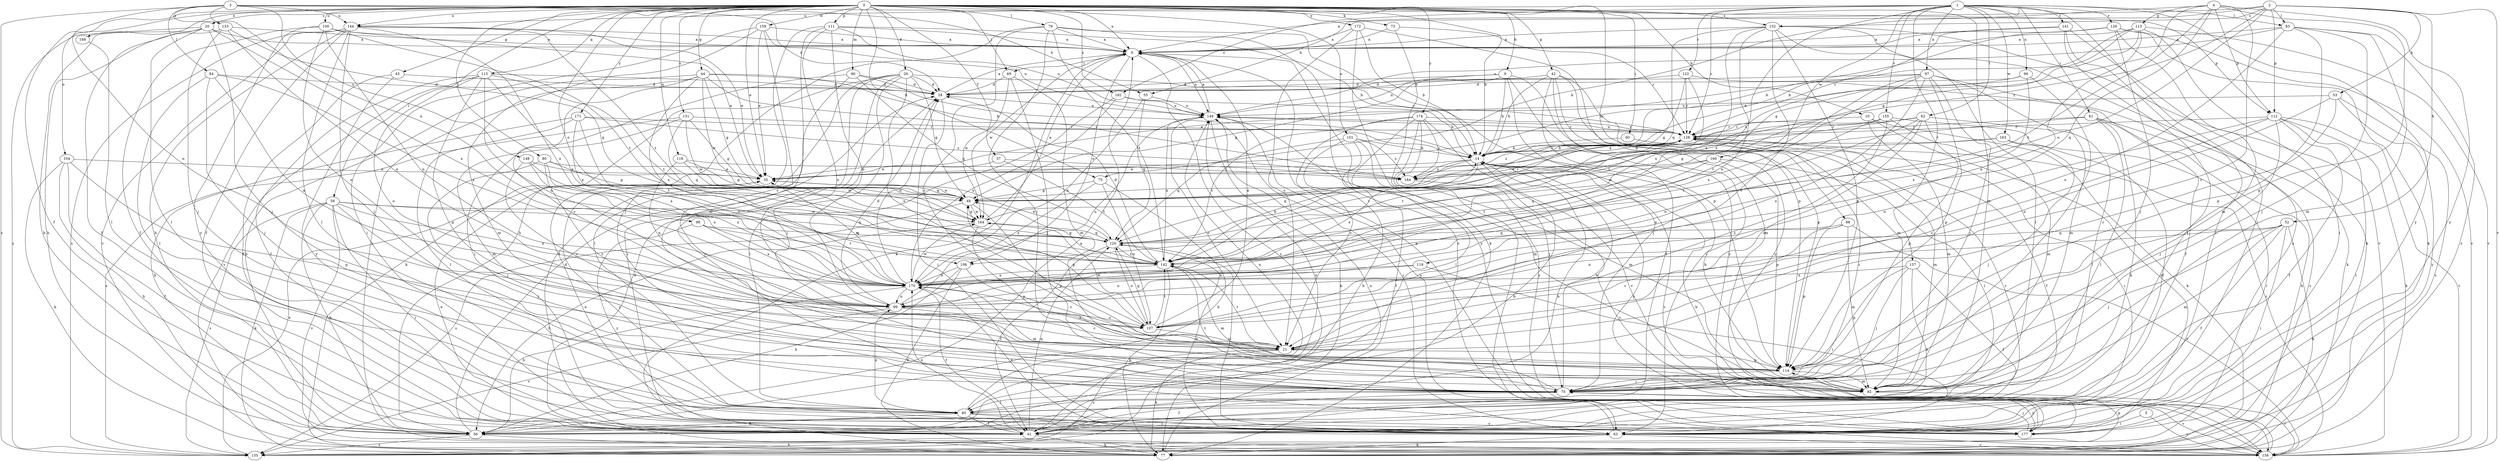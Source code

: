 strict digraph  {
0;
1;
2;
3;
4;
5;
6;
9;
10;
14;
20;
21;
26;
28;
35;
37;
41;
42;
44;
45;
48;
52;
53;
55;
56;
58;
60;
61;
62;
63;
69;
70;
73;
75;
77;
79;
80;
83;
84;
85;
88;
90;
92;
96;
97;
98;
99;
100;
101;
104;
106;
107;
111;
112;
113;
114;
115;
118;
119;
120;
122;
126;
128;
131;
132;
133;
135;
137;
141;
142;
144;
148;
149;
155;
156;
159;
160;
163;
164;
168;
170;
171;
172;
174;
177;
182;
184;
0 -> 6  [label=a];
0 -> 9  [label=b];
0 -> 10  [label=b];
0 -> 14  [label=b];
0 -> 20  [label=c];
0 -> 26  [label=d];
0 -> 35  [label=e];
0 -> 37  [label=f];
0 -> 41  [label=f];
0 -> 42  [label=g];
0 -> 44  [label=g];
0 -> 45  [label=g];
0 -> 58  [label=i];
0 -> 60  [label=i];
0 -> 69  [label=j];
0 -> 73  [label=k];
0 -> 75  [label=k];
0 -> 79  [label=l];
0 -> 80  [label=l];
0 -> 88  [label=m];
0 -> 90  [label=m];
0 -> 92  [label=m];
0 -> 100  [label=o];
0 -> 101  [label=o];
0 -> 104  [label=o];
0 -> 106  [label=o];
0 -> 111  [label=p];
0 -> 115  [label=q];
0 -> 118  [label=q];
0 -> 131  [label=s];
0 -> 132  [label=s];
0 -> 144  [label=u];
0 -> 159  [label=w];
0 -> 168  [label=x];
0 -> 171  [label=y];
0 -> 172  [label=y];
0 -> 174  [label=y];
0 -> 182  [label=z];
1 -> 61  [label=i];
1 -> 62  [label=i];
1 -> 63  [label=i];
1 -> 83  [label=l];
1 -> 96  [label=n];
1 -> 97  [label=n];
1 -> 122  [label=r];
1 -> 126  [label=r];
1 -> 128  [label=r];
1 -> 137  [label=t];
1 -> 141  [label=t];
1 -> 144  [label=u];
1 -> 155  [label=v];
1 -> 160  [label=w];
1 -> 163  [label=w];
1 -> 170  [label=x];
1 -> 177  [label=y];
1 -> 182  [label=z];
2 -> 6  [label=a];
2 -> 52  [label=h];
2 -> 53  [label=h];
2 -> 55  [label=h];
2 -> 83  [label=l];
2 -> 106  [label=o];
2 -> 112  [label=p];
2 -> 132  [label=s];
2 -> 156  [label=v];
2 -> 184  [label=z];
3 -> 28  [label=d];
3 -> 55  [label=h];
3 -> 84  [label=l];
3 -> 98  [label=n];
3 -> 99  [label=n];
3 -> 112  [label=p];
3 -> 133  [label=s];
3 -> 135  [label=s];
3 -> 144  [label=u];
3 -> 148  [label=u];
4 -> 21  [label=c];
4 -> 48  [label=g];
4 -> 75  [label=k];
4 -> 112  [label=p];
4 -> 113  [label=p];
4 -> 114  [label=p];
4 -> 119  [label=q];
4 -> 142  [label=t];
4 -> 177  [label=y];
5 -> 63  [label=i];
5 -> 156  [label=v];
6 -> 69  [label=j];
6 -> 77  [label=k];
6 -> 106  [label=o];
6 -> 135  [label=s];
6 -> 149  [label=u];
6 -> 164  [label=w];
6 -> 177  [label=y];
9 -> 14  [label=b];
9 -> 28  [label=d];
9 -> 48  [label=g];
9 -> 70  [label=j];
9 -> 92  [label=m];
9 -> 149  [label=u];
9 -> 177  [label=y];
10 -> 77  [label=k];
10 -> 92  [label=m];
10 -> 128  [label=r];
10 -> 177  [label=y];
14 -> 35  [label=e];
14 -> 120  [label=q];
14 -> 128  [label=r];
14 -> 156  [label=v];
14 -> 170  [label=x];
14 -> 177  [label=y];
14 -> 184  [label=z];
20 -> 6  [label=a];
20 -> 41  [label=f];
20 -> 56  [label=h];
20 -> 70  [label=j];
20 -> 85  [label=l];
20 -> 135  [label=s];
20 -> 170  [label=x];
21 -> 77  [label=k];
21 -> 114  [label=p];
21 -> 135  [label=s];
21 -> 142  [label=t];
21 -> 170  [label=x];
26 -> 28  [label=d];
26 -> 41  [label=f];
26 -> 48  [label=g];
26 -> 63  [label=i];
26 -> 70  [label=j];
26 -> 77  [label=k];
26 -> 107  [label=o];
26 -> 128  [label=r];
26 -> 177  [label=y];
28 -> 6  [label=a];
28 -> 63  [label=i];
28 -> 149  [label=u];
35 -> 48  [label=g];
35 -> 177  [label=y];
37 -> 35  [label=e];
37 -> 142  [label=t];
37 -> 184  [label=z];
41 -> 14  [label=b];
41 -> 35  [label=e];
41 -> 77  [label=k];
41 -> 120  [label=q];
41 -> 149  [label=u];
41 -> 170  [label=x];
42 -> 14  [label=b];
42 -> 28  [label=d];
42 -> 41  [label=f];
42 -> 63  [label=i];
42 -> 92  [label=m];
42 -> 114  [label=p];
42 -> 177  [label=y];
44 -> 14  [label=b];
44 -> 21  [label=c];
44 -> 28  [label=d];
44 -> 48  [label=g];
44 -> 56  [label=h];
44 -> 92  [label=m];
44 -> 164  [label=w];
44 -> 170  [label=x];
44 -> 184  [label=z];
45 -> 28  [label=d];
45 -> 41  [label=f];
45 -> 177  [label=y];
48 -> 35  [label=e];
48 -> 114  [label=p];
48 -> 128  [label=r];
48 -> 135  [label=s];
48 -> 164  [label=w];
52 -> 41  [label=f];
52 -> 63  [label=i];
52 -> 70  [label=j];
52 -> 77  [label=k];
52 -> 92  [label=m];
52 -> 99  [label=n];
52 -> 120  [label=q];
53 -> 21  [label=c];
53 -> 107  [label=o];
53 -> 135  [label=s];
53 -> 149  [label=u];
53 -> 177  [label=y];
55 -> 120  [label=q];
55 -> 149  [label=u];
55 -> 170  [label=x];
56 -> 6  [label=a];
56 -> 14  [label=b];
56 -> 28  [label=d];
56 -> 77  [label=k];
56 -> 128  [label=r];
56 -> 135  [label=s];
58 -> 56  [label=h];
58 -> 63  [label=i];
58 -> 70  [label=j];
58 -> 77  [label=k];
58 -> 120  [label=q];
58 -> 135  [label=s];
58 -> 156  [label=v];
58 -> 164  [label=w];
58 -> 170  [label=x];
60 -> 14  [label=b];
60 -> 92  [label=m];
61 -> 48  [label=g];
61 -> 56  [label=h];
61 -> 77  [label=k];
61 -> 85  [label=l];
61 -> 128  [label=r];
61 -> 135  [label=s];
62 -> 21  [label=c];
62 -> 85  [label=l];
62 -> 99  [label=n];
62 -> 114  [label=p];
62 -> 128  [label=r];
62 -> 142  [label=t];
62 -> 184  [label=z];
63 -> 77  [label=k];
63 -> 120  [label=q];
63 -> 149  [label=u];
63 -> 156  [label=v];
63 -> 170  [label=x];
69 -> 28  [label=d];
69 -> 70  [label=j];
69 -> 92  [label=m];
69 -> 164  [label=w];
70 -> 14  [label=b];
70 -> 41  [label=f];
70 -> 85  [label=l];
70 -> 128  [label=r];
70 -> 142  [label=t];
70 -> 156  [label=v];
70 -> 177  [label=y];
73 -> 6  [label=a];
73 -> 63  [label=i];
73 -> 128  [label=r];
75 -> 48  [label=g];
75 -> 56  [label=h];
75 -> 107  [label=o];
75 -> 170  [label=x];
77 -> 149  [label=u];
79 -> 6  [label=a];
79 -> 21  [label=c];
79 -> 56  [label=h];
79 -> 70  [label=j];
79 -> 114  [label=p];
79 -> 142  [label=t];
79 -> 156  [label=v];
80 -> 21  [label=c];
80 -> 35  [label=e];
80 -> 48  [label=g];
80 -> 70  [label=j];
80 -> 170  [label=x];
83 -> 6  [label=a];
83 -> 70  [label=j];
83 -> 92  [label=m];
83 -> 107  [label=o];
83 -> 114  [label=p];
83 -> 135  [label=s];
83 -> 149  [label=u];
84 -> 28  [label=d];
84 -> 70  [label=j];
84 -> 85  [label=l];
84 -> 99  [label=n];
84 -> 170  [label=x];
85 -> 41  [label=f];
85 -> 56  [label=h];
85 -> 63  [label=i];
85 -> 99  [label=n];
85 -> 149  [label=u];
85 -> 177  [label=y];
88 -> 21  [label=c];
88 -> 92  [label=m];
88 -> 114  [label=p];
88 -> 120  [label=q];
88 -> 156  [label=v];
90 -> 14  [label=b];
90 -> 28  [label=d];
90 -> 63  [label=i];
90 -> 85  [label=l];
90 -> 120  [label=q];
92 -> 156  [label=v];
96 -> 28  [label=d];
96 -> 70  [label=j];
96 -> 170  [label=x];
96 -> 184  [label=z];
97 -> 28  [label=d];
97 -> 35  [label=e];
97 -> 70  [label=j];
97 -> 77  [label=k];
97 -> 92  [label=m];
97 -> 107  [label=o];
97 -> 114  [label=p];
97 -> 142  [label=t];
97 -> 170  [label=x];
98 -> 120  [label=q];
98 -> 142  [label=t];
98 -> 170  [label=x];
98 -> 177  [label=y];
99 -> 21  [label=c];
99 -> 28  [label=d];
99 -> 107  [label=o];
99 -> 135  [label=s];
99 -> 149  [label=u];
100 -> 6  [label=a];
100 -> 35  [label=e];
100 -> 41  [label=f];
100 -> 99  [label=n];
100 -> 107  [label=o];
100 -> 142  [label=t];
100 -> 177  [label=y];
101 -> 14  [label=b];
101 -> 41  [label=f];
101 -> 56  [label=h];
101 -> 92  [label=m];
101 -> 120  [label=q];
101 -> 184  [label=z];
104 -> 35  [label=e];
104 -> 41  [label=f];
104 -> 56  [label=h];
104 -> 77  [label=k];
104 -> 114  [label=p];
106 -> 21  [label=c];
106 -> 56  [label=h];
106 -> 77  [label=k];
106 -> 170  [label=x];
107 -> 6  [label=a];
107 -> 21  [label=c];
107 -> 48  [label=g];
107 -> 120  [label=q];
107 -> 142  [label=t];
107 -> 164  [label=w];
111 -> 6  [label=a];
111 -> 14  [label=b];
111 -> 70  [label=j];
111 -> 92  [label=m];
111 -> 99  [label=n];
111 -> 107  [label=o];
111 -> 149  [label=u];
112 -> 21  [label=c];
112 -> 41  [label=f];
112 -> 63  [label=i];
112 -> 70  [label=j];
112 -> 77  [label=k];
112 -> 99  [label=n];
112 -> 128  [label=r];
112 -> 156  [label=v];
113 -> 6  [label=a];
113 -> 14  [label=b];
113 -> 35  [label=e];
113 -> 48  [label=g];
113 -> 63  [label=i];
113 -> 99  [label=n];
113 -> 156  [label=v];
114 -> 14  [label=b];
114 -> 70  [label=j];
114 -> 92  [label=m];
115 -> 28  [label=d];
115 -> 41  [label=f];
115 -> 99  [label=n];
115 -> 107  [label=o];
115 -> 114  [label=p];
115 -> 142  [label=t];
115 -> 156  [label=v];
115 -> 170  [label=x];
118 -> 48  [label=g];
118 -> 99  [label=n];
118 -> 164  [label=w];
118 -> 184  [label=z];
119 -> 63  [label=i];
119 -> 99  [label=n];
119 -> 170  [label=x];
120 -> 35  [label=e];
120 -> 41  [label=f];
120 -> 63  [label=i];
120 -> 107  [label=o];
120 -> 142  [label=t];
122 -> 28  [label=d];
122 -> 41  [label=f];
122 -> 48  [label=g];
122 -> 128  [label=r];
122 -> 142  [label=t];
126 -> 6  [label=a];
126 -> 14  [label=b];
126 -> 70  [label=j];
126 -> 77  [label=k];
126 -> 92  [label=m];
126 -> 156  [label=v];
128 -> 14  [label=b];
128 -> 41  [label=f];
128 -> 63  [label=i];
128 -> 142  [label=t];
128 -> 149  [label=u];
128 -> 184  [label=z];
131 -> 48  [label=g];
131 -> 92  [label=m];
131 -> 120  [label=q];
131 -> 128  [label=r];
131 -> 135  [label=s];
131 -> 164  [label=w];
132 -> 6  [label=a];
132 -> 21  [label=c];
132 -> 85  [label=l];
132 -> 99  [label=n];
132 -> 114  [label=p];
132 -> 120  [label=q];
132 -> 135  [label=s];
132 -> 156  [label=v];
132 -> 170  [label=x];
133 -> 6  [label=a];
133 -> 56  [label=h];
133 -> 70  [label=j];
133 -> 99  [label=n];
133 -> 120  [label=q];
135 -> 35  [label=e];
135 -> 114  [label=p];
137 -> 41  [label=f];
137 -> 56  [label=h];
137 -> 70  [label=j];
137 -> 114  [label=p];
137 -> 170  [label=x];
141 -> 6  [label=a];
141 -> 41  [label=f];
141 -> 63  [label=i];
141 -> 77  [label=k];
141 -> 128  [label=r];
142 -> 14  [label=b];
142 -> 28  [label=d];
142 -> 48  [label=g];
142 -> 77  [label=k];
142 -> 92  [label=m];
142 -> 128  [label=r];
142 -> 149  [label=u];
142 -> 170  [label=x];
144 -> 6  [label=a];
144 -> 35  [label=e];
144 -> 41  [label=f];
144 -> 56  [label=h];
144 -> 70  [label=j];
144 -> 85  [label=l];
144 -> 135  [label=s];
144 -> 142  [label=t];
144 -> 156  [label=v];
144 -> 170  [label=x];
148 -> 21  [label=c];
148 -> 35  [label=e];
148 -> 142  [label=t];
148 -> 170  [label=x];
149 -> 6  [label=a];
149 -> 21  [label=c];
149 -> 63  [label=i];
149 -> 77  [label=k];
149 -> 92  [label=m];
149 -> 128  [label=r];
155 -> 21  [label=c];
155 -> 35  [label=e];
155 -> 41  [label=f];
155 -> 92  [label=m];
155 -> 107  [label=o];
155 -> 128  [label=r];
156 -> 14  [label=b];
156 -> 28  [label=d];
156 -> 128  [label=r];
159 -> 6  [label=a];
159 -> 21  [label=c];
159 -> 35  [label=e];
159 -> 63  [label=i];
159 -> 149  [label=u];
159 -> 156  [label=v];
160 -> 35  [label=e];
160 -> 85  [label=l];
160 -> 114  [label=p];
160 -> 120  [label=q];
160 -> 142  [label=t];
163 -> 14  [label=b];
163 -> 63  [label=i];
163 -> 70  [label=j];
163 -> 164  [label=w];
164 -> 6  [label=a];
164 -> 48  [label=g];
164 -> 56  [label=h];
164 -> 114  [label=p];
164 -> 120  [label=q];
168 -> 85  [label=l];
170 -> 28  [label=d];
170 -> 35  [label=e];
170 -> 41  [label=f];
170 -> 56  [label=h];
170 -> 92  [label=m];
170 -> 99  [label=n];
170 -> 164  [label=w];
171 -> 56  [label=h];
171 -> 85  [label=l];
171 -> 128  [label=r];
171 -> 142  [label=t];
171 -> 170  [label=x];
171 -> 184  [label=z];
172 -> 6  [label=a];
172 -> 14  [label=b];
172 -> 21  [label=c];
172 -> 77  [label=k];
172 -> 114  [label=p];
174 -> 21  [label=c];
174 -> 70  [label=j];
174 -> 85  [label=l];
174 -> 128  [label=r];
174 -> 142  [label=t];
174 -> 156  [label=v];
174 -> 177  [label=y];
174 -> 184  [label=z];
177 -> 6  [label=a];
177 -> 35  [label=e];
177 -> 70  [label=j];
182 -> 14  [label=b];
182 -> 85  [label=l];
182 -> 149  [label=u];
182 -> 170  [label=x];
184 -> 156  [label=v];
}
